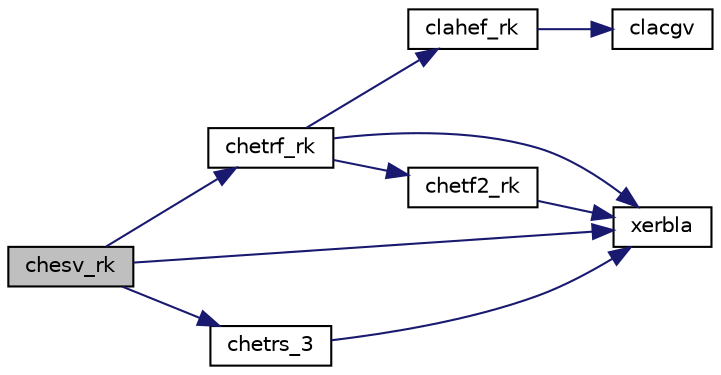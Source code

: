 digraph "chesv_rk"
{
 // LATEX_PDF_SIZE
  edge [fontname="Helvetica",fontsize="10",labelfontname="Helvetica",labelfontsize="10"];
  node [fontname="Helvetica",fontsize="10",shape=record];
  rankdir="LR";
  Node1 [label="chesv_rk",height=0.2,width=0.4,color="black", fillcolor="grey75", style="filled", fontcolor="black",tooltip="CHESV_RK computes the solution to system of linear equations A * X = B for SY matrices"];
  Node1 -> Node2 [color="midnightblue",fontsize="10",style="solid",fontname="Helvetica"];
  Node2 [label="chetrf_rk",height=0.2,width=0.4,color="black", fillcolor="white", style="filled",URL="$chetrf__rk_8f.html#a48fd03214647388f771bb39ed7b14e21",tooltip="CHETRF_RK computes the factorization of a complex Hermitian indefinite matrix using the bounded Bunch..."];
  Node2 -> Node3 [color="midnightblue",fontsize="10",style="solid",fontname="Helvetica"];
  Node3 [label="chetf2_rk",height=0.2,width=0.4,color="black", fillcolor="white", style="filled",URL="$chetf2__rk_8f.html#aa85276957e3e3dab2ae5104154384058",tooltip="CHETF2_RK computes the factorization of a complex Hermitian indefinite matrix using the bounded Bunch..."];
  Node3 -> Node4 [color="midnightblue",fontsize="10",style="solid",fontname="Helvetica"];
  Node4 [label="xerbla",height=0.2,width=0.4,color="black", fillcolor="white", style="filled",URL="$xerbla_8f.html#a377ee61015baf8dea7770b3a404b1c07",tooltip="XERBLA"];
  Node2 -> Node5 [color="midnightblue",fontsize="10",style="solid",fontname="Helvetica"];
  Node5 [label="clahef_rk",height=0.2,width=0.4,color="black", fillcolor="white", style="filled",URL="$clahef__rk_8f.html#ab6ea0f6ab45a0d149570a866395a7cf1",tooltip="CLAHEF_RK computes a partial factorization of a complex Hermitian indefinite matrix using bounded Bun..."];
  Node5 -> Node6 [color="midnightblue",fontsize="10",style="solid",fontname="Helvetica"];
  Node6 [label="clacgv",height=0.2,width=0.4,color="black", fillcolor="white", style="filled",URL="$clacgv_8f.html#a0ff51770edb0cdc7328fdae7ace7954e",tooltip="CLACGV conjugates a complex vector."];
  Node2 -> Node4 [color="midnightblue",fontsize="10",style="solid",fontname="Helvetica"];
  Node1 -> Node7 [color="midnightblue",fontsize="10",style="solid",fontname="Helvetica"];
  Node7 [label="chetrs_3",height=0.2,width=0.4,color="black", fillcolor="white", style="filled",URL="$chetrs__3_8f.html#adf1f30c5606927c04074f2c84279867c",tooltip="CHETRS_3"];
  Node7 -> Node4 [color="midnightblue",fontsize="10",style="solid",fontname="Helvetica"];
  Node1 -> Node4 [color="midnightblue",fontsize="10",style="solid",fontname="Helvetica"];
}
